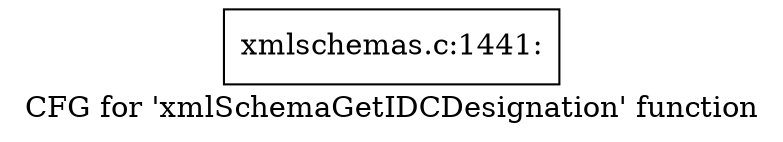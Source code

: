 digraph "CFG for 'xmlSchemaGetIDCDesignation' function" {
	label="CFG for 'xmlSchemaGetIDCDesignation' function";

	Node0x556dc20 [shape=record,label="{xmlschemas.c:1441:}"];
}
